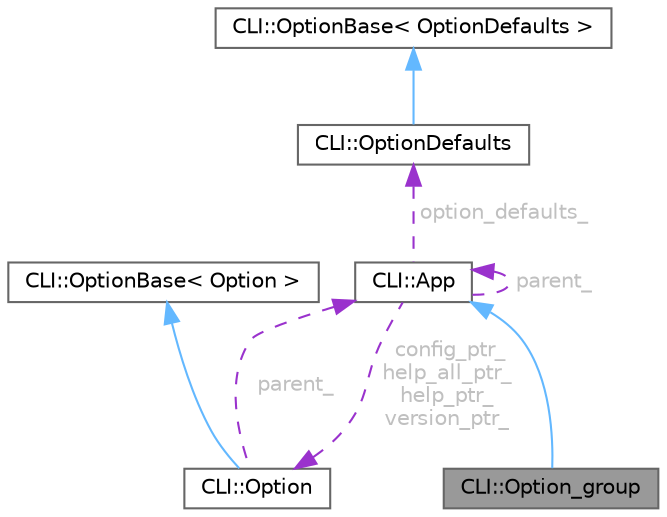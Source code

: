digraph "CLI::Option_group"
{
 // LATEX_PDF_SIZE
  bgcolor="transparent";
  edge [fontname=Helvetica,fontsize=10,labelfontname=Helvetica,labelfontsize=10];
  node [fontname=Helvetica,fontsize=10,shape=box,height=0.2,width=0.4];
  Node1 [id="Node000001",label="CLI::Option_group",height=0.2,width=0.4,color="gray40", fillcolor="grey60", style="filled", fontcolor="black",tooltip="Extension of App to better manage groups of options"];
  Node2 -> Node1 [id="edge1_Node000001_Node000002",dir="back",color="steelblue1",style="solid",tooltip=" "];
  Node2 [id="Node000002",label="CLI::App",height=0.2,width=0.4,color="gray40", fillcolor="white", style="filled",URL="$class_c_l_i_1_1_app.html",tooltip="Creates a command line program, with very few defaults."];
  Node3 -> Node2 [id="edge2_Node000002_Node000003",dir="back",color="darkorchid3",style="dashed",tooltip=" ",label=" option_defaults_",fontcolor="grey" ];
  Node3 [id="Node000003",label="CLI::OptionDefaults",height=0.2,width=0.4,color="gray40", fillcolor="white", style="filled",URL="$class_c_l_i_1_1_option_defaults.html",tooltip=" "];
  Node4 -> Node3 [id="edge3_Node000003_Node000004",dir="back",color="steelblue1",style="solid",tooltip=" "];
  Node4 [id="Node000004",label="CLI::OptionBase\< OptionDefaults \>",height=0.2,width=0.4,color="gray40", fillcolor="white", style="filled",URL="$class_c_l_i_1_1_option_base.html",tooltip=" "];
  Node5 -> Node2 [id="edge4_Node000002_Node000005",dir="back",color="darkorchid3",style="dashed",tooltip=" ",label=" config_ptr_\nhelp_all_ptr_\nhelp_ptr_\nversion_ptr_",fontcolor="grey" ];
  Node5 [id="Node000005",label="CLI::Option",height=0.2,width=0.4,color="gray40", fillcolor="white", style="filled",URL="$class_c_l_i_1_1_option.html",tooltip=" "];
  Node6 -> Node5 [id="edge5_Node000005_Node000006",dir="back",color="steelblue1",style="solid",tooltip=" "];
  Node6 [id="Node000006",label="CLI::OptionBase\< Option \>",height=0.2,width=0.4,color="gray40", fillcolor="white", style="filled",URL="$class_c_l_i_1_1_option_base.html",tooltip=" "];
  Node2 -> Node5 [id="edge6_Node000005_Node000002",dir="back",color="darkorchid3",style="dashed",tooltip=" ",label=" parent_",fontcolor="grey" ];
  Node2 -> Node2 [id="edge7_Node000002_Node000002",dir="back",color="darkorchid3",style="dashed",tooltip=" ",label=" parent_",fontcolor="grey" ];
}
